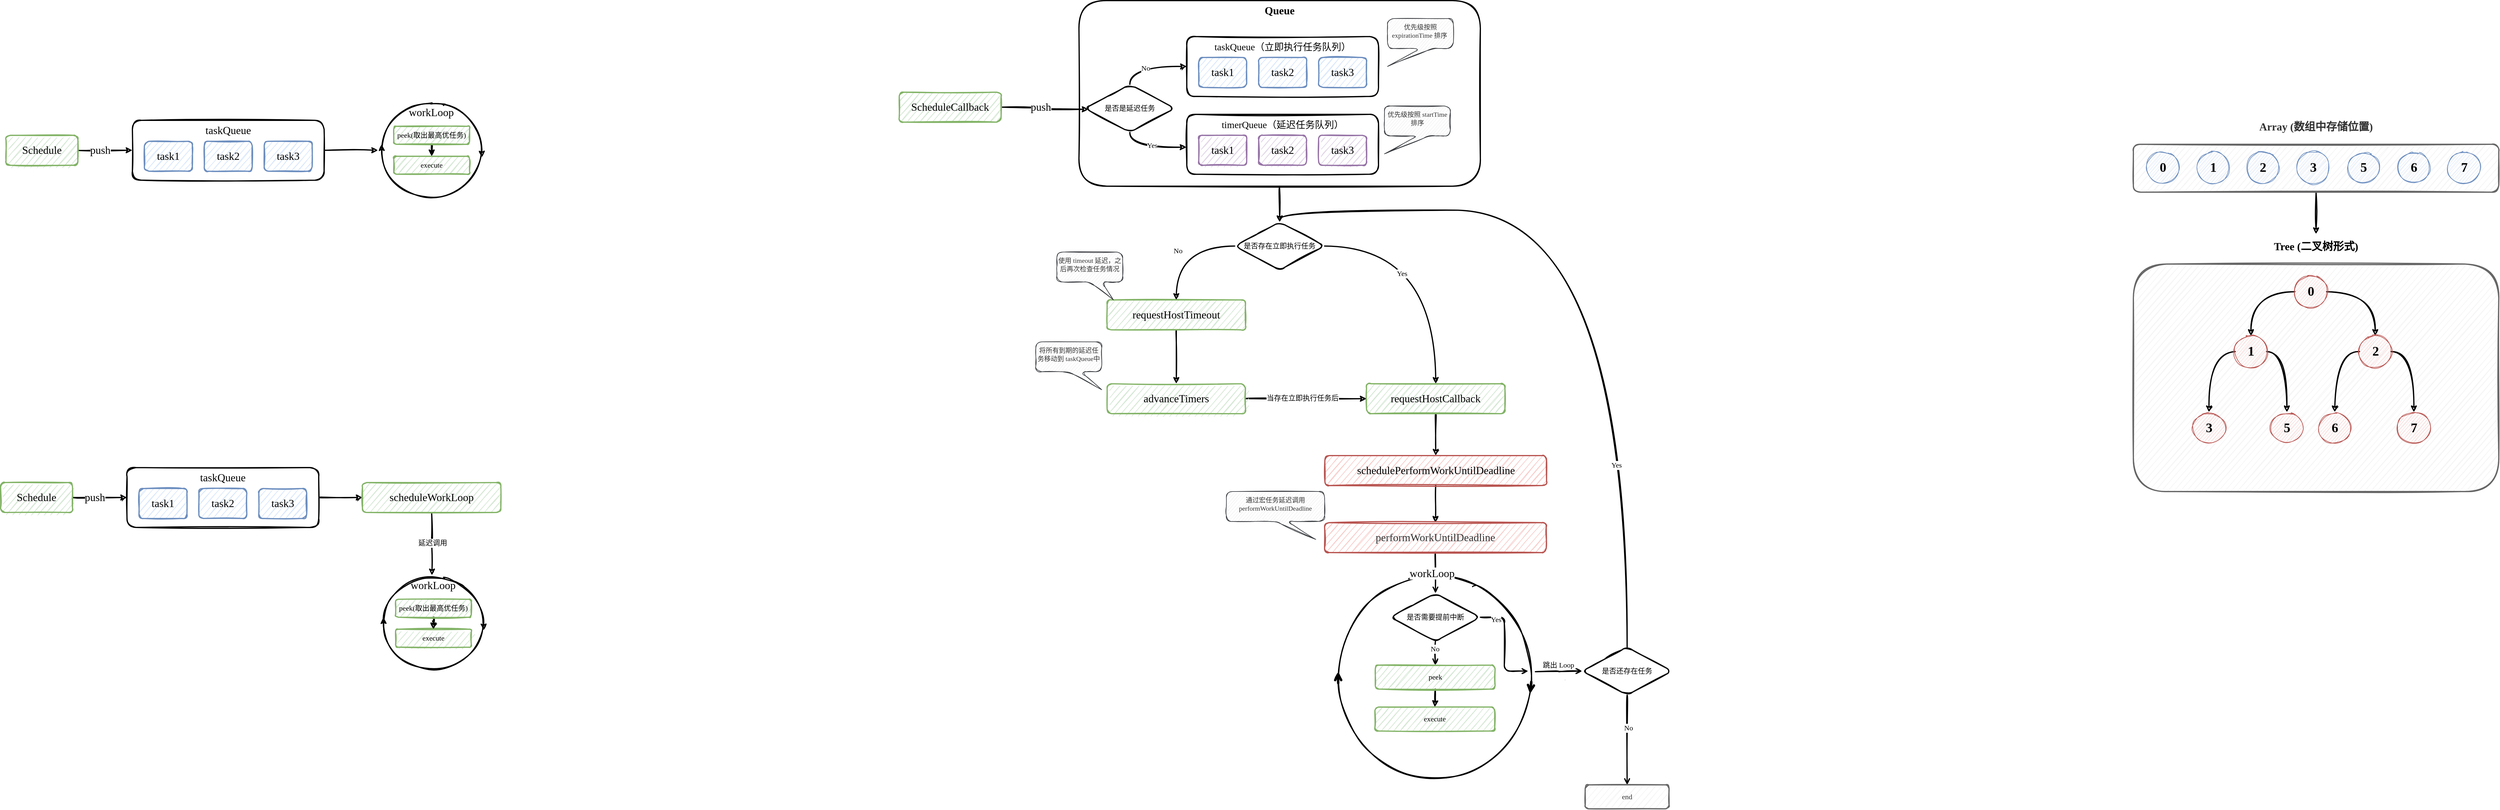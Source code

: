 <mxfile version="14.9.6" type="device"><diagram id="SPqARd7VIHGESREF2pGx" name="Scheduler"><mxGraphModel dx="19222" dy="8489" grid="1" gridSize="10" guides="1" tooltips="1" connect="1" arrows="1" fold="1" page="0" pageScale="1" pageWidth="827" pageHeight="1169" background="none" math="1" shadow="0"><root><mxCell id="0"/><mxCell id="1" parent="0"/><mxCell id="OR6rUnb_s0b04Rcv2Hfu-225" value="" style="ellipse;whiteSpace=wrap;html=1;aspect=fixed;rounded=1;shadow=0;glass=0;sketch=1;fontFamily=Comic Sans MS;fontSize=12;strokeWidth=2;fillColor=none;gradientColor=none;align=left;verticalAlign=middle;" vertex="1" parent="1"><mxGeometry x="-1313.5" y="852.5" width="335" height="335" as="geometry"/></mxCell><mxCell id="OR6rUnb_s0b04Rcv2Hfu-168" style="edgeStyle=orthogonalEdgeStyle;curved=1;sketch=1;orthogonalLoop=1;jettySize=auto;html=1;entryX=0.5;entryY=0;entryDx=0;entryDy=0;shadow=0;fontFamily=Comic Sans MS;fontSize=12;strokeColor=#000000;strokeWidth=2;" edge="1" parent="1" source="OR6rUnb_s0b04Rcv2Hfu-140" target="OR6rUnb_s0b04Rcv2Hfu-164"><mxGeometry relative="1" as="geometry"/></mxCell><mxCell id="OR6rUnb_s0b04Rcv2Hfu-140" value="&lt;b&gt;Queue&lt;/b&gt;" style="rounded=1;whiteSpace=wrap;html=1;shadow=0;glass=0;sketch=1;fontFamily=Comic Sans MS;fontSize=18;strokeWidth=2;fillColor=#ffffff;gradientColor=none;verticalAlign=top;labelPosition=center;verticalLabelPosition=middle;align=center;movable=1;resizable=1;rotatable=1;deletable=1;editable=1;connectable=1;" vertex="1" parent="1"><mxGeometry x="-1740" y="-110" width="670" height="310" as="geometry"/></mxCell><mxCell id="OR6rUnb_s0b04Rcv2Hfu-21" value="&lt;h2&gt;&lt;span style=&quot;color: rgb(0 , 0 , 0) ; font-family: &amp;#34;comic sans ms&amp;#34;&quot;&gt;Tree (二叉树形式)&lt;/span&gt;&lt;br&gt;&lt;/h2&gt;" style="whiteSpace=wrap;html=1;sketch=1;fillColor=#f5f5f5;strokeColor=#666666;fontColor=#333333;rounded=1;strokeWidth=2;verticalAlign=bottom;labelPosition=center;verticalLabelPosition=top;align=center;shadow=0;movable=0;resizable=0;rotatable=0;deletable=0;editable=0;connectable=0;" vertex="1" parent="1"><mxGeometry x="20" y="330" width="610" height="380" as="geometry"/></mxCell><mxCell id="OR6rUnb_s0b04Rcv2Hfu-24" style="edgeStyle=orthogonalEdgeStyle;curved=1;rounded=0;sketch=1;orthogonalLoop=1;jettySize=auto;html=1;shadow=0;fontFamily=Comic Sans MS;fontSize=18;strokeWidth=2;" edge="1" parent="1" source="OR6rUnb_s0b04Rcv2Hfu-1"><mxGeometry relative="1" as="geometry"><mxPoint x="325.0" y="280" as="targetPoint"/></mxGeometry></mxCell><mxCell id="OR6rUnb_s0b04Rcv2Hfu-1" value="&lt;h2&gt;&lt;b&gt;&lt;font face=&quot;Comic Sans MS&quot;&gt;Array (数组中存储位置)&lt;/font&gt;&lt;/b&gt;&lt;/h2&gt;" style="whiteSpace=wrap;html=1;sketch=1;fillColor=#f5f5f5;strokeColor=#666666;fontColor=#333333;rounded=1;strokeWidth=2;verticalAlign=bottom;labelPosition=center;verticalLabelPosition=top;align=center;shadow=0;" vertex="1" parent="1"><mxGeometry x="20" y="130" width="610" height="80" as="geometry"/></mxCell><mxCell id="OR6rUnb_s0b04Rcv2Hfu-2" value="&lt;font face=&quot;Comic Sans MS&quot; style=&quot;font-size: 22px&quot;&gt;&lt;b&gt;0&lt;/b&gt;&lt;/font&gt;" style="ellipse;whiteSpace=wrap;html=1;aspect=fixed;sketch=1;fillColor=#dae8fc;strokeColor=#6c8ebf;rounded=1;shadow=0;" vertex="1" parent="1"><mxGeometry x="43" y="142.75" width="52.5" height="52.5" as="geometry"/></mxCell><mxCell id="OR6rUnb_s0b04Rcv2Hfu-5" value="&lt;font face=&quot;Comic Sans MS&quot; style=&quot;font-size: 22px&quot;&gt;&lt;b&gt;1&lt;/b&gt;&lt;/font&gt;" style="ellipse;whiteSpace=wrap;html=1;aspect=fixed;sketch=1;fillColor=#dae8fc;strokeColor=#6c8ebf;rounded=1;shadow=0;" vertex="1" parent="1"><mxGeometry x="127" y="142.75" width="52.5" height="52.5" as="geometry"/></mxCell><mxCell id="OR6rUnb_s0b04Rcv2Hfu-6" value="&lt;font face=&quot;Comic Sans MS&quot; style=&quot;font-size: 22px&quot;&gt;&lt;b&gt;2&lt;/b&gt;&lt;/font&gt;" style="ellipse;whiteSpace=wrap;html=1;aspect=fixed;sketch=1;fillColor=#dae8fc;strokeColor=#6c8ebf;rounded=1;shadow=0;" vertex="1" parent="1"><mxGeometry x="210" y="142.75" width="52.5" height="52.5" as="geometry"/></mxCell><mxCell id="OR6rUnb_s0b04Rcv2Hfu-7" value="&lt;font face=&quot;Comic Sans MS&quot; style=&quot;font-size: 22px&quot;&gt;&lt;b&gt;3&lt;/b&gt;&lt;/font&gt;" style="ellipse;whiteSpace=wrap;html=1;aspect=fixed;sketch=1;fillColor=#dae8fc;strokeColor=#6c8ebf;rounded=1;shadow=0;" vertex="1" parent="1"><mxGeometry x="294" y="142.75" width="52.5" height="52.5" as="geometry"/></mxCell><mxCell id="OR6rUnb_s0b04Rcv2Hfu-8" value="&lt;font face=&quot;Comic Sans MS&quot; style=&quot;font-size: 22px&quot;&gt;&lt;b&gt;5&lt;/b&gt;&lt;/font&gt;" style="ellipse;whiteSpace=wrap;html=1;aspect=fixed;sketch=1;fillColor=#dae8fc;strokeColor=#6c8ebf;rounded=1;shadow=0;" vertex="1" parent="1"><mxGeometry x="378" y="142.75" width="52.5" height="52.5" as="geometry"/></mxCell><mxCell id="OR6rUnb_s0b04Rcv2Hfu-9" value="&lt;font face=&quot;Comic Sans MS&quot; style=&quot;font-size: 22px&quot;&gt;&lt;b&gt;6&lt;/b&gt;&lt;/font&gt;" style="ellipse;whiteSpace=wrap;html=1;aspect=fixed;sketch=1;fillColor=#dae8fc;strokeColor=#6c8ebf;rounded=1;shadow=0;" vertex="1" parent="1"><mxGeometry x="462" y="142.75" width="52.5" height="52.5" as="geometry"/></mxCell><mxCell id="OR6rUnb_s0b04Rcv2Hfu-10" value="&lt;font face=&quot;Comic Sans MS&quot; style=&quot;font-size: 22px&quot;&gt;&lt;b&gt;7&lt;/b&gt;&lt;/font&gt;" style="ellipse;whiteSpace=wrap;html=1;aspect=fixed;sketch=1;fillColor=#dae8fc;strokeColor=#6c8ebf;rounded=1;shadow=0;" vertex="1" parent="1"><mxGeometry x="545.5" y="142.75" width="52.5" height="52.5" as="geometry"/></mxCell><mxCell id="OR6rUnb_s0b04Rcv2Hfu-26" style="edgeStyle=orthogonalEdgeStyle;curved=1;rounded=0;sketch=1;orthogonalLoop=1;jettySize=auto;html=1;entryX=0.5;entryY=0;entryDx=0;entryDy=0;shadow=0;fontFamily=Comic Sans MS;fontSize=18;strokeWidth=2;" edge="1" parent="1" source="OR6rUnb_s0b04Rcv2Hfu-12" target="OR6rUnb_s0b04Rcv2Hfu-13"><mxGeometry relative="1" as="geometry"/></mxCell><mxCell id="OR6rUnb_s0b04Rcv2Hfu-29" style="edgeStyle=orthogonalEdgeStyle;curved=1;rounded=0;sketch=1;orthogonalLoop=1;jettySize=auto;html=1;shadow=0;fontFamily=Comic Sans MS;fontSize=18;strokeWidth=2;" edge="1" parent="1" source="OR6rUnb_s0b04Rcv2Hfu-12" target="OR6rUnb_s0b04Rcv2Hfu-14"><mxGeometry relative="1" as="geometry"/></mxCell><mxCell id="OR6rUnb_s0b04Rcv2Hfu-12" value="&lt;font face=&quot;Comic Sans MS&quot; style=&quot;font-size: 22px&quot;&gt;&lt;b&gt;0&lt;/b&gt;&lt;/font&gt;" style="ellipse;whiteSpace=wrap;html=1;aspect=fixed;sketch=1;fillColor=#f8cecc;strokeColor=#b85450;rounded=1;shadow=0;" vertex="1" parent="1"><mxGeometry x="290" y="350" width="52.5" height="52.5" as="geometry"/></mxCell><mxCell id="OR6rUnb_s0b04Rcv2Hfu-30" style="edgeStyle=orthogonalEdgeStyle;curved=1;rounded=0;sketch=1;orthogonalLoop=1;jettySize=auto;html=1;entryX=0.5;entryY=0;entryDx=0;entryDy=0;shadow=0;fontFamily=Comic Sans MS;fontSize=18;strokeWidth=2;" edge="1" parent="1" source="OR6rUnb_s0b04Rcv2Hfu-13" target="OR6rUnb_s0b04Rcv2Hfu-15"><mxGeometry relative="1" as="geometry"/></mxCell><mxCell id="OR6rUnb_s0b04Rcv2Hfu-31" style="edgeStyle=orthogonalEdgeStyle;curved=1;rounded=0;sketch=1;orthogonalLoop=1;jettySize=auto;html=1;entryX=0.5;entryY=0;entryDx=0;entryDy=0;shadow=0;fontFamily=Comic Sans MS;fontSize=18;strokeWidth=2;" edge="1" parent="1" source="OR6rUnb_s0b04Rcv2Hfu-13" target="OR6rUnb_s0b04Rcv2Hfu-16"><mxGeometry relative="1" as="geometry"/></mxCell><mxCell id="OR6rUnb_s0b04Rcv2Hfu-13" value="&lt;font face=&quot;Comic Sans MS&quot; style=&quot;font-size: 22px&quot;&gt;&lt;b&gt;1&lt;/b&gt;&lt;/font&gt;" style="ellipse;whiteSpace=wrap;html=1;aspect=fixed;sketch=1;fillColor=#f8cecc;strokeColor=#b85450;rounded=1;shadow=0;" vertex="1" parent="1"><mxGeometry x="190" y="450" width="52.5" height="52.5" as="geometry"/></mxCell><mxCell id="OR6rUnb_s0b04Rcv2Hfu-33" style="edgeStyle=orthogonalEdgeStyle;curved=1;rounded=0;sketch=1;orthogonalLoop=1;jettySize=auto;html=1;entryX=0.5;entryY=0;entryDx=0;entryDy=0;shadow=0;fontFamily=Comic Sans MS;fontSize=18;strokeWidth=2;" edge="1" parent="1" source="OR6rUnb_s0b04Rcv2Hfu-14" target="OR6rUnb_s0b04Rcv2Hfu-17"><mxGeometry relative="1" as="geometry"/></mxCell><mxCell id="OR6rUnb_s0b04Rcv2Hfu-34" style="edgeStyle=orthogonalEdgeStyle;curved=1;rounded=0;sketch=1;orthogonalLoop=1;jettySize=auto;html=1;shadow=0;fontFamily=Comic Sans MS;fontSize=18;strokeWidth=2;" edge="1" parent="1" source="OR6rUnb_s0b04Rcv2Hfu-14" target="OR6rUnb_s0b04Rcv2Hfu-18"><mxGeometry relative="1" as="geometry"/></mxCell><mxCell id="OR6rUnb_s0b04Rcv2Hfu-14" value="&lt;font face=&quot;Comic Sans MS&quot; style=&quot;font-size: 22px&quot;&gt;&lt;b&gt;2&lt;/b&gt;&lt;/font&gt;" style="ellipse;whiteSpace=wrap;html=1;aspect=fixed;sketch=1;fillColor=#f8cecc;strokeColor=#b85450;rounded=1;shadow=0;" vertex="1" parent="1"><mxGeometry x="397.5" y="450" width="52.5" height="52.5" as="geometry"/></mxCell><mxCell id="OR6rUnb_s0b04Rcv2Hfu-15" value="&lt;font face=&quot;Comic Sans MS&quot; style=&quot;font-size: 22px&quot;&gt;&lt;b&gt;3&lt;/b&gt;&lt;/font&gt;" style="ellipse;whiteSpace=wrap;html=1;aspect=fixed;sketch=1;fillColor=#f8cecc;strokeColor=#b85450;rounded=1;shadow=0;" vertex="1" parent="1"><mxGeometry x="120" y="577.5" width="52.5" height="52.5" as="geometry"/></mxCell><mxCell id="OR6rUnb_s0b04Rcv2Hfu-16" value="&lt;font face=&quot;Comic Sans MS&quot; style=&quot;font-size: 22px&quot;&gt;&lt;b&gt;5&lt;/b&gt;&lt;/font&gt;" style="ellipse;whiteSpace=wrap;html=1;aspect=fixed;sketch=1;fillColor=#f8cecc;strokeColor=#b85450;rounded=1;shadow=0;" vertex="1" parent="1"><mxGeometry x="250" y="577.5" width="52.5" height="52.5" as="geometry"/></mxCell><mxCell id="OR6rUnb_s0b04Rcv2Hfu-17" value="&lt;font face=&quot;Comic Sans MS&quot; style=&quot;font-size: 22px&quot;&gt;&lt;b&gt;6&lt;/b&gt;&lt;/font&gt;" style="ellipse;whiteSpace=wrap;html=1;aspect=fixed;sketch=1;fillColor=#f8cecc;strokeColor=#b85450;rounded=1;shadow=0;" vertex="1" parent="1"><mxGeometry x="330" y="577.5" width="52.5" height="52.5" as="geometry"/></mxCell><mxCell id="OR6rUnb_s0b04Rcv2Hfu-18" value="&lt;font face=&quot;Comic Sans MS&quot; style=&quot;font-size: 22px&quot;&gt;&lt;b&gt;7&lt;/b&gt;&lt;/font&gt;" style="ellipse;whiteSpace=wrap;html=1;aspect=fixed;sketch=1;fillColor=#f8cecc;strokeColor=#b85450;rounded=1;shadow=0;" vertex="1" parent="1"><mxGeometry x="462" y="577.5" width="52.5" height="52.5" as="geometry"/></mxCell><mxCell id="OR6rUnb_s0b04Rcv2Hfu-44" style="edgeStyle=orthogonalEdgeStyle;curved=1;rounded=0;sketch=1;orthogonalLoop=1;jettySize=auto;html=1;shadow=0;fontFamily=Comic Sans MS;fontSize=18;strokeWidth=2;" edge="1" parent="1" source="OR6rUnb_s0b04Rcv2Hfu-37" target="OR6rUnb_s0b04Rcv2Hfu-38"><mxGeometry relative="1" as="geometry"/></mxCell><mxCell id="OR6rUnb_s0b04Rcv2Hfu-46" value="push" style="edgeLabel;html=1;align=center;verticalAlign=middle;resizable=0;points=[];fontSize=18;fontFamily=Comic Sans MS;" vertex="1" connectable="0" parent="OR6rUnb_s0b04Rcv2Hfu-44"><mxGeometry x="-0.371" y="-3" relative="1" as="geometry"><mxPoint x="8" y="-3" as="offset"/></mxGeometry></mxCell><mxCell id="OR6rUnb_s0b04Rcv2Hfu-37" value="Schedule" style="rounded=1;whiteSpace=wrap;html=1;shadow=0;sketch=1;fontFamily=Comic Sans MS;fontSize=18;strokeWidth=2;verticalAlign=middle;strokeColor=#82b366;fillColor=#d5e8d4;glass=0;" vertex="1" parent="1"><mxGeometry x="-3531" y="115" width="120" height="50" as="geometry"/></mxCell><mxCell id="OR6rUnb_s0b04Rcv2Hfu-66" style="edgeStyle=orthogonalEdgeStyle;curved=1;sketch=1;orthogonalLoop=1;jettySize=auto;html=1;shadow=0;fontFamily=Comic Sans MS;fontSize=18;strokeColor=#000000;strokeWidth=2;" edge="1" parent="1" source="OR6rUnb_s0b04Rcv2Hfu-38"><mxGeometry relative="1" as="geometry"><mxPoint x="-2910" y="140" as="targetPoint"/></mxGeometry></mxCell><mxCell id="OR6rUnb_s0b04Rcv2Hfu-38" value="taskQueue" style="rounded=1;whiteSpace=wrap;html=1;shadow=0;glass=0;sketch=1;fontFamily=Comic Sans MS;fontSize=18;strokeWidth=2;fillColor=#ffffff;gradientColor=none;verticalAlign=top;labelPosition=center;verticalLabelPosition=middle;align=center;movable=1;resizable=1;rotatable=1;deletable=1;editable=1;connectable=1;" vertex="1" parent="1"><mxGeometry x="-3320" y="90" width="320" height="100" as="geometry"/></mxCell><mxCell id="OR6rUnb_s0b04Rcv2Hfu-40" value="task1" style="rounded=1;whiteSpace=wrap;html=1;shadow=0;sketch=1;fontFamily=Comic Sans MS;fontSize=18;strokeWidth=2;verticalAlign=middle;strokeColor=#6c8ebf;fillColor=#dae8fc;glass=0;" vertex="1" parent="1"><mxGeometry x="-3300" y="125" width="80" height="50" as="geometry"/></mxCell><mxCell id="OR6rUnb_s0b04Rcv2Hfu-42" value="task2" style="rounded=1;whiteSpace=wrap;html=1;shadow=0;sketch=1;fontFamily=Comic Sans MS;fontSize=18;strokeWidth=2;verticalAlign=middle;strokeColor=#6c8ebf;fillColor=#dae8fc;glass=0;" vertex="1" parent="1"><mxGeometry x="-3200" y="125" width="80" height="50" as="geometry"/></mxCell><mxCell id="OR6rUnb_s0b04Rcv2Hfu-43" value="task3" style="rounded=1;whiteSpace=wrap;html=1;shadow=0;sketch=1;fontFamily=Comic Sans MS;fontSize=18;strokeWidth=2;verticalAlign=middle;strokeColor=#6c8ebf;fillColor=#dae8fc;glass=0;" vertex="1" parent="1"><mxGeometry x="-3100" y="125" width="80" height="50" as="geometry"/></mxCell><mxCell id="OR6rUnb_s0b04Rcv2Hfu-65" value="" style="group;rotation=0;" vertex="1" connectable="0" parent="1"><mxGeometry x="-2904" y="60" width="167" height="160" as="geometry"/></mxCell><mxCell id="OR6rUnb_s0b04Rcv2Hfu-52" value="workLoop" style="ellipse;whiteSpace=wrap;html=1;aspect=fixed;rounded=1;shadow=0;glass=0;sketch=1;fontFamily=Comic Sans MS;fontSize=18;strokeWidth=2;fillColor=#ffffff;gradientColor=none;verticalAlign=top;" vertex="1" parent="OR6rUnb_s0b04Rcv2Hfu-65"><mxGeometry x="3" width="160" height="160" as="geometry"/></mxCell><mxCell id="OR6rUnb_s0b04Rcv2Hfu-58" value="" style="endArrow=classic;html=1;shadow=0;fontFamily=Comic Sans MS;fontSize=18;strokeWidth=2;sketch=1;entryX=1.006;entryY=0.686;entryDx=0;entryDy=0;entryPerimeter=0;" edge="1" parent="OR6rUnb_s0b04Rcv2Hfu-65"><mxGeometry x="85" y="40" width="50" height="50" as="geometry"><mxPoint x="167" y="73.76" as="sourcePoint"/><mxPoint x="167.48" y="91.88" as="targetPoint"/><Array as="points"><mxPoint x="167" y="74"/></Array></mxGeometry></mxCell><mxCell id="OR6rUnb_s0b04Rcv2Hfu-59" value="" style="endArrow=classic;html=1;shadow=0;fontFamily=Comic Sans MS;fontSize=18;strokeWidth=2;sketch=1;entryX=1.006;entryY=0.686;entryDx=0;entryDy=0;entryPerimeter=0;" edge="1" parent="OR6rUnb_s0b04Rcv2Hfu-65"><mxGeometry y="41" width="50" height="50" as="geometry"><mxPoint x="0.48" y="87.88" as="sourcePoint"/><mxPoint y="69.76" as="targetPoint"/><Array as="points"><mxPoint y="70"/></Array></mxGeometry></mxCell><mxCell id="OR6rUnb_s0b04Rcv2Hfu-67" value="execute" style="rounded=1;whiteSpace=wrap;html=1;shadow=0;sketch=1;fontFamily=Comic Sans MS;fontSize=12;strokeWidth=2;verticalAlign=middle;strokeColor=#82b366;fillColor=#d5e8d4;glass=0;align=center;labelBorderColor=none;" vertex="1" parent="OR6rUnb_s0b04Rcv2Hfu-65"><mxGeometry x="20.25" y="90" width="126.5" height="30" as="geometry"/></mxCell><mxCell id="OR6rUnb_s0b04Rcv2Hfu-70" style="edgeStyle=orthogonalEdgeStyle;curved=1;sketch=1;orthogonalLoop=1;jettySize=auto;html=1;entryX=0.5;entryY=0;entryDx=0;entryDy=0;shadow=0;fontFamily=Comic Sans MS;fontSize=12;strokeColor=#000000;strokeWidth=2;" edge="1" parent="OR6rUnb_s0b04Rcv2Hfu-65" source="OR6rUnb_s0b04Rcv2Hfu-69" target="OR6rUnb_s0b04Rcv2Hfu-67"><mxGeometry relative="1" as="geometry"/></mxCell><mxCell id="OR6rUnb_s0b04Rcv2Hfu-71" value="" style="edgeStyle=orthogonalEdgeStyle;curved=1;sketch=1;orthogonalLoop=1;jettySize=auto;html=1;shadow=0;fontFamily=Comic Sans MS;fontSize=12;strokeColor=#000000;strokeWidth=2;" edge="1" parent="OR6rUnb_s0b04Rcv2Hfu-65" source="OR6rUnb_s0b04Rcv2Hfu-69" target="OR6rUnb_s0b04Rcv2Hfu-67"><mxGeometry relative="1" as="geometry"/></mxCell><mxCell id="OR6rUnb_s0b04Rcv2Hfu-69" value="peek(取出最高优任务)" style="rounded=1;whiteSpace=wrap;html=1;shadow=0;sketch=1;fontFamily=Comic Sans MS;fontSize=12;strokeWidth=2;verticalAlign=middle;strokeColor=#82b366;fillColor=#d5e8d4;glass=0;" vertex="1" parent="OR6rUnb_s0b04Rcv2Hfu-65"><mxGeometry x="20.25" y="40" width="126.5" height="30" as="geometry"/></mxCell><mxCell id="OR6rUnb_s0b04Rcv2Hfu-72" style="edgeStyle=orthogonalEdgeStyle;curved=1;rounded=0;sketch=1;orthogonalLoop=1;jettySize=auto;html=1;shadow=0;fontFamily=Comic Sans MS;fontSize=18;strokeWidth=2;" edge="1" source="OR6rUnb_s0b04Rcv2Hfu-74" target="OR6rUnb_s0b04Rcv2Hfu-76" parent="1"><mxGeometry relative="1" as="geometry"/></mxCell><mxCell id="OR6rUnb_s0b04Rcv2Hfu-73" value="push" style="edgeLabel;html=1;align=center;verticalAlign=middle;resizable=0;points=[];fontSize=18;fontFamily=Comic Sans MS;" vertex="1" connectable="0" parent="OR6rUnb_s0b04Rcv2Hfu-72"><mxGeometry x="-0.371" y="-3" relative="1" as="geometry"><mxPoint x="8" y="-3" as="offset"/></mxGeometry></mxCell><mxCell id="OR6rUnb_s0b04Rcv2Hfu-74" value="Schedule" style="rounded=1;whiteSpace=wrap;html=1;shadow=0;sketch=1;fontFamily=Comic Sans MS;fontSize=18;strokeWidth=2;verticalAlign=middle;strokeColor=#82b366;fillColor=#d5e8d4;glass=0;" vertex="1" parent="1"><mxGeometry x="-3540" y="695" width="120" height="50" as="geometry"/></mxCell><mxCell id="OR6rUnb_s0b04Rcv2Hfu-75" style="edgeStyle=orthogonalEdgeStyle;curved=1;sketch=1;orthogonalLoop=1;jettySize=auto;html=1;shadow=0;fontFamily=Comic Sans MS;fontSize=18;strokeColor=#000000;strokeWidth=2;entryX=0;entryY=0.5;entryDx=0;entryDy=0;" edge="1" source="OR6rUnb_s0b04Rcv2Hfu-76" parent="1" target="OR6rUnb_s0b04Rcv2Hfu-88"><mxGeometry relative="1" as="geometry"><mxPoint x="-2919" y="720" as="targetPoint"/></mxGeometry></mxCell><mxCell id="OR6rUnb_s0b04Rcv2Hfu-76" value="taskQueue" style="rounded=1;whiteSpace=wrap;html=1;shadow=0;glass=0;sketch=1;fontFamily=Comic Sans MS;fontSize=18;strokeWidth=2;fillColor=#ffffff;gradientColor=none;verticalAlign=top;labelPosition=center;verticalLabelPosition=middle;align=center;movable=1;resizable=1;rotatable=1;deletable=1;editable=1;connectable=1;" vertex="1" parent="1"><mxGeometry x="-3329" y="670" width="320" height="100" as="geometry"/></mxCell><mxCell id="OR6rUnb_s0b04Rcv2Hfu-77" value="task1" style="rounded=1;whiteSpace=wrap;html=1;shadow=0;sketch=1;fontFamily=Comic Sans MS;fontSize=18;strokeWidth=2;verticalAlign=middle;strokeColor=#6c8ebf;fillColor=#dae8fc;glass=0;" vertex="1" parent="1"><mxGeometry x="-3309" y="705" width="80" height="50" as="geometry"/></mxCell><mxCell id="OR6rUnb_s0b04Rcv2Hfu-78" value="task2" style="rounded=1;whiteSpace=wrap;html=1;shadow=0;sketch=1;fontFamily=Comic Sans MS;fontSize=18;strokeWidth=2;verticalAlign=middle;strokeColor=#6c8ebf;fillColor=#dae8fc;glass=0;" vertex="1" parent="1"><mxGeometry x="-3209" y="705" width="80" height="50" as="geometry"/></mxCell><mxCell id="OR6rUnb_s0b04Rcv2Hfu-79" value="task3" style="rounded=1;whiteSpace=wrap;html=1;shadow=0;sketch=1;fontFamily=Comic Sans MS;fontSize=18;strokeWidth=2;verticalAlign=middle;strokeColor=#6c8ebf;fillColor=#dae8fc;glass=0;" vertex="1" parent="1"><mxGeometry x="-3109" y="705" width="80" height="50" as="geometry"/></mxCell><mxCell id="OR6rUnb_s0b04Rcv2Hfu-80" value="" style="group;rotation=0;" vertex="1" connectable="0" parent="1"><mxGeometry x="-2901" y="850" width="167" height="160" as="geometry"/></mxCell><mxCell id="OR6rUnb_s0b04Rcv2Hfu-81" value="workLoop" style="ellipse;whiteSpace=wrap;html=1;aspect=fixed;rounded=1;shadow=0;glass=0;sketch=1;fontFamily=Comic Sans MS;fontSize=18;strokeWidth=2;fillColor=#ffffff;gradientColor=none;verticalAlign=top;" vertex="1" parent="OR6rUnb_s0b04Rcv2Hfu-80"><mxGeometry x="3" width="160" height="160" as="geometry"/></mxCell><mxCell id="OR6rUnb_s0b04Rcv2Hfu-82" value="" style="endArrow=classic;html=1;shadow=0;fontFamily=Comic Sans MS;fontSize=18;strokeWidth=2;sketch=1;entryX=1.006;entryY=0.686;entryDx=0;entryDy=0;entryPerimeter=0;" edge="1" parent="OR6rUnb_s0b04Rcv2Hfu-80"><mxGeometry x="85" y="40" width="50" height="50" as="geometry"><mxPoint x="167" y="73.76" as="sourcePoint"/><mxPoint x="167.48" y="91.88" as="targetPoint"/><Array as="points"><mxPoint x="167" y="74"/></Array></mxGeometry></mxCell><mxCell id="OR6rUnb_s0b04Rcv2Hfu-83" value="" style="endArrow=classic;html=1;shadow=0;fontFamily=Comic Sans MS;fontSize=18;strokeWidth=2;sketch=1;entryX=1.006;entryY=0.686;entryDx=0;entryDy=0;entryPerimeter=0;" edge="1" parent="OR6rUnb_s0b04Rcv2Hfu-80"><mxGeometry y="41" width="50" height="50" as="geometry"><mxPoint x="0.48" y="87.88" as="sourcePoint"/><mxPoint y="69.76" as="targetPoint"/><Array as="points"><mxPoint y="70"/></Array></mxGeometry></mxCell><mxCell id="OR6rUnb_s0b04Rcv2Hfu-84" value="execute" style="rounded=1;whiteSpace=wrap;html=1;shadow=0;sketch=1;fontFamily=Comic Sans MS;fontSize=12;strokeWidth=2;verticalAlign=middle;strokeColor=#82b366;fillColor=#d5e8d4;glass=0;align=center;labelBorderColor=none;" vertex="1" parent="OR6rUnb_s0b04Rcv2Hfu-80"><mxGeometry x="20.25" y="90" width="126.5" height="30" as="geometry"/></mxCell><mxCell id="OR6rUnb_s0b04Rcv2Hfu-85" style="edgeStyle=orthogonalEdgeStyle;curved=1;sketch=1;orthogonalLoop=1;jettySize=auto;html=1;entryX=0.5;entryY=0;entryDx=0;entryDy=0;shadow=0;fontFamily=Comic Sans MS;fontSize=12;strokeColor=#000000;strokeWidth=2;" edge="1" parent="OR6rUnb_s0b04Rcv2Hfu-80" source="OR6rUnb_s0b04Rcv2Hfu-87" target="OR6rUnb_s0b04Rcv2Hfu-84"><mxGeometry relative="1" as="geometry"/></mxCell><mxCell id="OR6rUnb_s0b04Rcv2Hfu-86" value="" style="edgeStyle=orthogonalEdgeStyle;curved=1;sketch=1;orthogonalLoop=1;jettySize=auto;html=1;shadow=0;fontFamily=Comic Sans MS;fontSize=12;strokeColor=#000000;strokeWidth=2;" edge="1" parent="OR6rUnb_s0b04Rcv2Hfu-80" source="OR6rUnb_s0b04Rcv2Hfu-87" target="OR6rUnb_s0b04Rcv2Hfu-84"><mxGeometry relative="1" as="geometry"/></mxCell><mxCell id="OR6rUnb_s0b04Rcv2Hfu-87" value="peek(取出最高优任务)" style="rounded=1;whiteSpace=wrap;html=1;shadow=0;sketch=1;fontFamily=Comic Sans MS;fontSize=12;strokeWidth=2;verticalAlign=middle;strokeColor=#82b366;fillColor=#d5e8d4;glass=0;" vertex="1" parent="OR6rUnb_s0b04Rcv2Hfu-80"><mxGeometry x="20.25" y="40" width="126.5" height="30" as="geometry"/></mxCell><mxCell id="OR6rUnb_s0b04Rcv2Hfu-89" style="edgeStyle=orthogonalEdgeStyle;curved=1;sketch=1;orthogonalLoop=1;jettySize=auto;html=1;shadow=0;fontFamily=Comic Sans MS;fontSize=12;strokeColor=#000000;strokeWidth=2;" edge="1" parent="1" source="OR6rUnb_s0b04Rcv2Hfu-88"><mxGeometry relative="1" as="geometry"><mxPoint x="-2820" y="850" as="targetPoint"/></mxGeometry></mxCell><mxCell id="OR6rUnb_s0b04Rcv2Hfu-90" value="延迟调用" style="edgeLabel;html=1;align=center;verticalAlign=middle;resizable=0;points=[];fontSize=12;fontFamily=Comic Sans MS;" vertex="1" connectable="0" parent="OR6rUnb_s0b04Rcv2Hfu-89"><mxGeometry x="-0.048" relative="1" as="geometry"><mxPoint x="1" as="offset"/></mxGeometry></mxCell><mxCell id="OR6rUnb_s0b04Rcv2Hfu-88" value="scheduleWorkLoop" style="rounded=1;whiteSpace=wrap;html=1;shadow=0;sketch=1;fontFamily=Comic Sans MS;fontSize=18;strokeWidth=2;verticalAlign=middle;strokeColor=#82b366;fillColor=#d5e8d4;glass=0;" vertex="1" parent="1"><mxGeometry x="-2936" y="695" width="231" height="50" as="geometry"/></mxCell><mxCell id="OR6rUnb_s0b04Rcv2Hfu-113" style="edgeStyle=orthogonalEdgeStyle;curved=1;rounded=0;sketch=1;orthogonalLoop=1;jettySize=auto;html=1;shadow=0;fontFamily=Comic Sans MS;fontSize=18;strokeWidth=2;entryX=0.039;entryY=0.52;entryDx=0;entryDy=0;entryPerimeter=0;" edge="1" source="OR6rUnb_s0b04Rcv2Hfu-115" target="OR6rUnb_s0b04Rcv2Hfu-152" parent="1"><mxGeometry relative="1" as="geometry"/></mxCell><mxCell id="OR6rUnb_s0b04Rcv2Hfu-114" value="push" style="edgeLabel;html=1;align=center;verticalAlign=middle;resizable=0;points=[];fontSize=18;fontFamily=Comic Sans MS;" vertex="1" connectable="0" parent="OR6rUnb_s0b04Rcv2Hfu-113"><mxGeometry x="-0.371" y="-3" relative="1" as="geometry"><mxPoint x="19" y="-3" as="offset"/></mxGeometry></mxCell><mxCell id="OR6rUnb_s0b04Rcv2Hfu-115" value="ScheduleCallback" style="rounded=1;whiteSpace=wrap;html=1;shadow=0;sketch=1;fontFamily=Comic Sans MS;fontSize=18;strokeWidth=2;verticalAlign=middle;strokeColor=#82b366;fillColor=#d5e8d4;glass=0;" vertex="1" parent="1"><mxGeometry x="-2040" y="43" width="170" height="50" as="geometry"/></mxCell><mxCell id="OR6rUnb_s0b04Rcv2Hfu-136" value="&lt;font style=&quot;font-size: 16px&quot;&gt;taskQueue（立即执行任务队列）&lt;/font&gt;" style="rounded=1;whiteSpace=wrap;html=1;shadow=0;glass=0;sketch=1;fontFamily=Comic Sans MS;fontSize=18;strokeWidth=2;verticalAlign=top;labelPosition=center;verticalLabelPosition=middle;align=center;movable=1;resizable=1;rotatable=1;deletable=1;editable=1;connectable=1;" vertex="1" parent="1"><mxGeometry x="-1560" y="-50" width="320" height="100" as="geometry"/></mxCell><mxCell id="OR6rUnb_s0b04Rcv2Hfu-137" value="task1" style="rounded=1;whiteSpace=wrap;html=1;shadow=0;sketch=1;fontFamily=Comic Sans MS;fontSize=18;strokeWidth=2;verticalAlign=middle;strokeColor=#6c8ebf;fillColor=#dae8fc;glass=0;" vertex="1" parent="1"><mxGeometry x="-1540" y="-15" width="80" height="50" as="geometry"/></mxCell><mxCell id="OR6rUnb_s0b04Rcv2Hfu-138" value="task2" style="rounded=1;whiteSpace=wrap;html=1;shadow=0;sketch=1;fontFamily=Comic Sans MS;fontSize=18;strokeWidth=2;verticalAlign=middle;strokeColor=#6c8ebf;fillColor=#dae8fc;glass=0;" vertex="1" parent="1"><mxGeometry x="-1440" y="-15" width="80" height="50" as="geometry"/></mxCell><mxCell id="OR6rUnb_s0b04Rcv2Hfu-139" value="task3" style="rounded=1;whiteSpace=wrap;html=1;shadow=0;sketch=1;fontFamily=Comic Sans MS;fontSize=18;strokeWidth=2;verticalAlign=middle;strokeColor=#6c8ebf;fillColor=#dae8fc;glass=0;" vertex="1" parent="1"><mxGeometry x="-1340" y="-15" width="80" height="50" as="geometry"/></mxCell><mxCell id="OR6rUnb_s0b04Rcv2Hfu-142" value="&lt;span style=&quot;color: rgb(51 , 51 , 51)&quot;&gt;&lt;font style=&quot;font-size: 11px&quot;&gt;优先级按照 expirationTime 排序&amp;nbsp;&lt;/font&gt;&lt;/span&gt;" style="shape=callout;whiteSpace=wrap;html=1;perimeter=calloutPerimeter;rounded=1;shadow=0;glass=0;sketch=1;fontFamily=Comic Sans MS;fontSize=12;strokeWidth=1;fillColor=#eeeeee;align=center;verticalAlign=top;strokeColor=#36393d;position2=0;" vertex="1" parent="1"><mxGeometry x="-1225" y="-80" width="110" height="80" as="geometry"/></mxCell><mxCell id="OR6rUnb_s0b04Rcv2Hfu-143" value="&lt;font style=&quot;font-size: 16px&quot;&gt;timerQueue（延迟任务队列）&lt;/font&gt;" style="rounded=1;whiteSpace=wrap;html=1;shadow=0;glass=0;sketch=1;fontFamily=Comic Sans MS;fontSize=18;strokeWidth=2;verticalAlign=top;labelPosition=center;verticalLabelPosition=middle;align=center;movable=1;resizable=1;rotatable=1;deletable=1;editable=1;connectable=1;" vertex="1" parent="1"><mxGeometry x="-1560" y="80" width="320" height="100" as="geometry"/></mxCell><mxCell id="OR6rUnb_s0b04Rcv2Hfu-144" value="task2" style="rounded=1;whiteSpace=wrap;html=1;shadow=0;sketch=1;fontFamily=Comic Sans MS;fontSize=18;strokeWidth=2;verticalAlign=middle;strokeColor=#9673a6;fillColor=#e1d5e7;glass=0;" vertex="1" parent="1"><mxGeometry x="-1440" y="115" width="80" height="50" as="geometry"/></mxCell><mxCell id="OR6rUnb_s0b04Rcv2Hfu-145" value="task3" style="rounded=1;whiteSpace=wrap;html=1;shadow=0;sketch=1;fontFamily=Comic Sans MS;fontSize=18;strokeWidth=2;verticalAlign=middle;strokeColor=#9673a6;fillColor=#e1d5e7;glass=0;" vertex="1" parent="1"><mxGeometry x="-1340" y="115" width="80" height="50" as="geometry"/></mxCell><mxCell id="OR6rUnb_s0b04Rcv2Hfu-146" value="task1" style="rounded=1;whiteSpace=wrap;html=1;shadow=0;sketch=1;fontFamily=Comic Sans MS;fontSize=18;strokeWidth=2;verticalAlign=middle;strokeColor=#9673a6;fillColor=#e1d5e7;glass=0;" vertex="1" parent="1"><mxGeometry x="-1540" y="115" width="80" height="50" as="geometry"/></mxCell><mxCell id="OR6rUnb_s0b04Rcv2Hfu-149" value="&lt;font color=&quot;#333333&quot;&gt;&lt;span style=&quot;font-size: 11px&quot;&gt;优先级按照 startTime 排序&lt;/span&gt;&lt;/font&gt;" style="shape=callout;whiteSpace=wrap;html=1;perimeter=calloutPerimeter;rounded=1;shadow=0;glass=0;sketch=1;fontFamily=Comic Sans MS;fontSize=12;strokeWidth=1;fillColor=#eeeeee;align=center;verticalAlign=top;strokeColor=#36393d;position2=0;" vertex="1" parent="1"><mxGeometry x="-1230" y="66" width="110" height="80" as="geometry"/></mxCell><mxCell id="OR6rUnb_s0b04Rcv2Hfu-153" style="edgeStyle=orthogonalEdgeStyle;curved=1;sketch=1;orthogonalLoop=1;jettySize=auto;html=1;entryX=0;entryY=0.5;entryDx=0;entryDy=0;shadow=0;fontFamily=Comic Sans MS;fontSize=12;strokeColor=#000000;strokeWidth=2;exitX=0.5;exitY=0;exitDx=0;exitDy=0;" edge="1" parent="1" source="OR6rUnb_s0b04Rcv2Hfu-152" target="OR6rUnb_s0b04Rcv2Hfu-136"><mxGeometry relative="1" as="geometry"/></mxCell><mxCell id="OR6rUnb_s0b04Rcv2Hfu-155" value="No" style="edgeLabel;html=1;align=center;verticalAlign=middle;resizable=0;points=[];fontSize=12;fontFamily=Comic Sans MS;" vertex="1" connectable="0" parent="OR6rUnb_s0b04Rcv2Hfu-153"><mxGeometry x="-0.115" y="-3" relative="1" as="geometry"><mxPoint as="offset"/></mxGeometry></mxCell><mxCell id="OR6rUnb_s0b04Rcv2Hfu-154" style="edgeStyle=orthogonalEdgeStyle;curved=1;sketch=1;orthogonalLoop=1;jettySize=auto;html=1;entryX=-0.002;entryY=0.549;entryDx=0;entryDy=0;entryPerimeter=0;shadow=0;fontFamily=Comic Sans MS;fontSize=12;strokeColor=#000000;strokeWidth=2;exitX=0.5;exitY=1;exitDx=0;exitDy=0;" edge="1" parent="1" source="OR6rUnb_s0b04Rcv2Hfu-152" target="OR6rUnb_s0b04Rcv2Hfu-143"><mxGeometry relative="1" as="geometry"/></mxCell><mxCell id="OR6rUnb_s0b04Rcv2Hfu-156" value="Yes" style="edgeLabel;html=1;align=center;verticalAlign=middle;resizable=0;points=[];fontSize=12;fontFamily=Comic Sans MS;" vertex="1" connectable="0" parent="OR6rUnb_s0b04Rcv2Hfu-154"><mxGeometry x="0.039" y="3" relative="1" as="geometry"><mxPoint as="offset"/></mxGeometry></mxCell><mxCell id="OR6rUnb_s0b04Rcv2Hfu-152" value="&lt;span style=&quot;text-align: left&quot;&gt;是否是延迟任务&lt;/span&gt;" style="rhombus;whiteSpace=wrap;html=1;rounded=1;shadow=0;glass=0;sketch=1;fontFamily=Comic Sans MS;fontSize=12;strokeWidth=2;fillColor=none;gradientColor=none;align=center;verticalAlign=middle;" vertex="1" parent="1"><mxGeometry x="-1730" y="30" width="150" height="80" as="geometry"/></mxCell><mxCell id="OR6rUnb_s0b04Rcv2Hfu-173" style="edgeStyle=orthogonalEdgeStyle;curved=1;sketch=1;orthogonalLoop=1;jettySize=auto;html=1;entryX=0.5;entryY=0;entryDx=0;entryDy=0;shadow=0;fontFamily=Comic Sans MS;fontSize=12;strokeColor=#000000;strokeWidth=2;" edge="1" parent="1" source="OR6rUnb_s0b04Rcv2Hfu-158" target="OR6rUnb_s0b04Rcv2Hfu-163"><mxGeometry relative="1" as="geometry"/></mxCell><mxCell id="OR6rUnb_s0b04Rcv2Hfu-158" value="requestHostTimeout" style="rounded=1;whiteSpace=wrap;html=1;shadow=0;sketch=1;fontFamily=Comic Sans MS;fontSize=18;strokeWidth=2;verticalAlign=middle;strokeColor=#82b366;fillColor=#d5e8d4;glass=0;" vertex="1" parent="1"><mxGeometry x="-1693" y="390" width="231" height="50" as="geometry"/></mxCell><mxCell id="OR6rUnb_s0b04Rcv2Hfu-179" style="edgeStyle=orthogonalEdgeStyle;curved=1;sketch=1;orthogonalLoop=1;jettySize=auto;html=1;entryX=0.5;entryY=0;entryDx=0;entryDy=0;shadow=0;fontFamily=Comic Sans MS;fontSize=12;strokeColor=#000000;strokeWidth=2;" edge="1" parent="1" source="OR6rUnb_s0b04Rcv2Hfu-160" target="OR6rUnb_s0b04Rcv2Hfu-176"><mxGeometry relative="1" as="geometry"/></mxCell><mxCell id="OR6rUnb_s0b04Rcv2Hfu-160" value="requestHostCallback" style="rounded=1;whiteSpace=wrap;html=1;shadow=0;sketch=1;fontFamily=Comic Sans MS;fontSize=18;strokeWidth=2;verticalAlign=middle;strokeColor=#82b366;fillColor=#d5e8d4;glass=0;" vertex="1" parent="1"><mxGeometry x="-1260" y="530" width="231" height="50" as="geometry"/></mxCell><mxCell id="OR6rUnb_s0b04Rcv2Hfu-174" style="edgeStyle=orthogonalEdgeStyle;curved=1;sketch=1;orthogonalLoop=1;jettySize=auto;html=1;entryX=0;entryY=0.5;entryDx=0;entryDy=0;shadow=0;fontFamily=Comic Sans MS;fontSize=12;strokeColor=#000000;strokeWidth=2;" edge="1" parent="1" source="OR6rUnb_s0b04Rcv2Hfu-163" target="OR6rUnb_s0b04Rcv2Hfu-160"><mxGeometry relative="1" as="geometry"/></mxCell><mxCell id="OR6rUnb_s0b04Rcv2Hfu-175" value="当&lt;span style=&quot;text-align: left&quot;&gt;存在立即执行任务后&lt;/span&gt;" style="edgeLabel;html=1;align=center;verticalAlign=middle;resizable=0;points=[];fontSize=12;fontFamily=Comic Sans MS;" vertex="1" connectable="0" parent="OR6rUnb_s0b04Rcv2Hfu-174"><mxGeometry x="-0.066" y="1" relative="1" as="geometry"><mxPoint as="offset"/></mxGeometry></mxCell><mxCell id="OR6rUnb_s0b04Rcv2Hfu-163" value="advanceTimers" style="rounded=1;whiteSpace=wrap;html=1;shadow=0;sketch=1;fontFamily=Comic Sans MS;fontSize=18;strokeWidth=2;verticalAlign=middle;strokeColor=#82b366;fillColor=#d5e8d4;glass=0;" vertex="1" parent="1"><mxGeometry x="-1693" y="530" width="231" height="50" as="geometry"/></mxCell><mxCell id="OR6rUnb_s0b04Rcv2Hfu-169" style="edgeStyle=orthogonalEdgeStyle;curved=1;sketch=1;orthogonalLoop=1;jettySize=auto;html=1;shadow=0;fontFamily=Comic Sans MS;fontSize=12;strokeColor=#000000;strokeWidth=2;exitX=0;exitY=0.5;exitDx=0;exitDy=0;" edge="1" parent="1" source="OR6rUnb_s0b04Rcv2Hfu-164" target="OR6rUnb_s0b04Rcv2Hfu-158"><mxGeometry relative="1" as="geometry"><mxPoint x="-1502" y="300" as="sourcePoint"/></mxGeometry></mxCell><mxCell id="OR6rUnb_s0b04Rcv2Hfu-171" value="No" style="edgeLabel;html=1;align=center;verticalAlign=middle;resizable=0;points=[];fontSize=12;fontFamily=Comic Sans MS;" vertex="1" connectable="0" parent="OR6rUnb_s0b04Rcv2Hfu-169"><mxGeometry x="0.118" y="2" relative="1" as="geometry"><mxPoint as="offset"/></mxGeometry></mxCell><mxCell id="OR6rUnb_s0b04Rcv2Hfu-170" style="edgeStyle=orthogonalEdgeStyle;curved=1;sketch=1;orthogonalLoop=1;jettySize=auto;html=1;shadow=0;fontFamily=Comic Sans MS;fontSize=12;strokeColor=#000000;strokeWidth=2;exitX=1;exitY=0.5;exitDx=0;exitDy=0;" edge="1" parent="1" source="OR6rUnb_s0b04Rcv2Hfu-164" target="OR6rUnb_s0b04Rcv2Hfu-160"><mxGeometry relative="1" as="geometry"/></mxCell><mxCell id="OR6rUnb_s0b04Rcv2Hfu-172" value="Yes" style="edgeLabel;html=1;align=center;verticalAlign=middle;resizable=0;points=[];fontSize=12;fontFamily=Comic Sans MS;" vertex="1" connectable="0" parent="OR6rUnb_s0b04Rcv2Hfu-170"><mxGeometry x="-0.381" y="-46" relative="1" as="geometry"><mxPoint as="offset"/></mxGeometry></mxCell><mxCell id="OR6rUnb_s0b04Rcv2Hfu-164" value="&lt;span style=&quot;text-align: left&quot;&gt;是否存在立即执行任务&lt;/span&gt;" style="rhombus;whiteSpace=wrap;html=1;rounded=1;shadow=0;glass=0;sketch=1;fontFamily=Comic Sans MS;fontSize=12;strokeWidth=2;fillColor=none;gradientColor=none;align=center;verticalAlign=middle;" vertex="1" parent="1"><mxGeometry x="-1480" y="260" width="150" height="80" as="geometry"/></mxCell><mxCell id="OR6rUnb_s0b04Rcv2Hfu-165" value="&lt;font color=&quot;#333333&quot;&gt;&lt;span style=&quot;font-size: 11px&quot;&gt;使用 timeout 延迟，之后再次检查任务情况&lt;/span&gt;&lt;/font&gt;" style="shape=callout;whiteSpace=wrap;html=1;perimeter=calloutPerimeter;rounded=1;shadow=0;glass=0;sketch=1;fontFamily=Comic Sans MS;fontSize=12;strokeWidth=1;fillColor=#eeeeee;align=center;verticalAlign=top;strokeColor=#36393d;position2=0.86;" vertex="1" parent="1"><mxGeometry x="-1777" y="310" width="110" height="80" as="geometry"/></mxCell><mxCell id="OR6rUnb_s0b04Rcv2Hfu-166" value="&lt;font color=&quot;#333333&quot;&gt;&lt;span style=&quot;font-size: 11px&quot;&gt;将所有到期的延迟任务移动到 taskQueue中&lt;/span&gt;&lt;/font&gt;" style="shape=callout;whiteSpace=wrap;html=1;perimeter=calloutPerimeter;rounded=1;shadow=0;glass=0;sketch=1;fontFamily=Comic Sans MS;fontSize=12;strokeWidth=1;fillColor=#eeeeee;align=center;verticalAlign=top;strokeColor=#36393d;position2=1;" vertex="1" parent="1"><mxGeometry x="-1812" y="460" width="110" height="80" as="geometry"/></mxCell><mxCell id="OR6rUnb_s0b04Rcv2Hfu-180" style="edgeStyle=orthogonalEdgeStyle;curved=1;sketch=1;orthogonalLoop=1;jettySize=auto;html=1;entryX=0.5;entryY=0;entryDx=0;entryDy=0;shadow=0;fontFamily=Comic Sans MS;fontSize=12;strokeColor=#000000;strokeWidth=2;" edge="1" parent="1" source="OR6rUnb_s0b04Rcv2Hfu-176" target="OR6rUnb_s0b04Rcv2Hfu-178"><mxGeometry relative="1" as="geometry"/></mxCell><mxCell id="OR6rUnb_s0b04Rcv2Hfu-176" value="schedulePerformWorkUntilDeadline" style="rounded=1;whiteSpace=wrap;html=1;shadow=0;sketch=1;fontFamily=Comic Sans MS;fontSize=18;strokeWidth=2;verticalAlign=middle;strokeColor=#b85450;fillColor=#f8cecc;glass=0;" vertex="1" parent="1"><mxGeometry x="-1329.5" y="650" width="370" height="50" as="geometry"/></mxCell><mxCell id="OR6rUnb_s0b04Rcv2Hfu-177" value="&lt;font color=&quot;#333333&quot;&gt;&lt;span style=&quot;font-size: 11px&quot;&gt;通过宏任务延迟调用 performWorkUntilDeadline&lt;/span&gt;&lt;/font&gt;" style="shape=callout;whiteSpace=wrap;html=1;perimeter=calloutPerimeter;rounded=1;shadow=0;glass=0;sketch=1;fontFamily=Comic Sans MS;fontSize=12;strokeWidth=1;fillColor=#eeeeee;align=center;verticalAlign=top;strokeColor=#36393d;position2=0.91;" vertex="1" parent="1"><mxGeometry x="-1494" y="710" width="164" height="80" as="geometry"/></mxCell><mxCell id="OR6rUnb_s0b04Rcv2Hfu-197" style="edgeStyle=orthogonalEdgeStyle;curved=1;sketch=1;orthogonalLoop=1;jettySize=auto;html=1;shadow=0;fontFamily=Comic Sans MS;fontSize=1;endArrow=open;endFill=0;strokeColor=#000000;strokeWidth=2;entryX=0.5;entryY=0;entryDx=0;entryDy=0;" edge="1" parent="1" source="OR6rUnb_s0b04Rcv2Hfu-178" target="OR6rUnb_s0b04Rcv2Hfu-190"><mxGeometry relative="1" as="geometry"/></mxCell><mxCell id="OR6rUnb_s0b04Rcv2Hfu-178" value="&lt;span style=&quot;color: rgb(51 , 51 , 51)&quot;&gt;&lt;font style=&quot;font-size: 18px&quot;&gt;performWorkUntilDeadline&lt;/font&gt;&lt;/span&gt;" style="rounded=1;whiteSpace=wrap;html=1;shadow=0;sketch=1;fontFamily=Comic Sans MS;fontSize=18;strokeWidth=2;verticalAlign=middle;strokeColor=#b85450;fillColor=#f8cecc;glass=0;" vertex="1" parent="1"><mxGeometry x="-1330" y="762" width="370" height="50" as="geometry"/></mxCell><mxCell id="OR6rUnb_s0b04Rcv2Hfu-184" value="" style="endArrow=open;html=1;shadow=0;fontFamily=Comic Sans MS;fontSize=18;strokeWidth=4;sketch=1;entryX=1.006;entryY=0.686;entryDx=0;entryDy=0;entryPerimeter=0;endFill=0;" edge="1" parent="1"><mxGeometry x="-1307.29" y="948.885" width="109.377" height="106.25" as="geometry"><mxPoint x="-1307.29" y="1030" as="sourcePoint"/><mxPoint x="-1307.29" y="1010" as="targetPoint"/><Array as="points"><mxPoint x="-1307.29" y="1010.51"/></Array></mxGeometry></mxCell><mxCell id="OR6rUnb_s0b04Rcv2Hfu-185" value="execute" style="rounded=1;whiteSpace=wrap;html=1;shadow=0;sketch=1;fontFamily=Comic Sans MS;fontSize=12;strokeWidth=2;verticalAlign=middle;strokeColor=#82b366;fillColor=#d5e8d4;glass=0;align=center;labelBorderColor=none;" vertex="1" parent="1"><mxGeometry x="-1246.002" y="1070" width="200" height="40" as="geometry"/></mxCell><mxCell id="OR6rUnb_s0b04Rcv2Hfu-186" style="edgeStyle=orthogonalEdgeStyle;curved=1;sketch=1;orthogonalLoop=1;jettySize=auto;html=1;entryX=0.5;entryY=0;entryDx=0;entryDy=0;shadow=0;fontFamily=Comic Sans MS;fontSize=12;strokeColor=#000000;strokeWidth=2;" edge="1" parent="1" source="OR6rUnb_s0b04Rcv2Hfu-188" target="OR6rUnb_s0b04Rcv2Hfu-185"><mxGeometry x="-1237.34" y="863" as="geometry"/></mxCell><mxCell id="OR6rUnb_s0b04Rcv2Hfu-187" value="" style="edgeStyle=orthogonalEdgeStyle;curved=1;sketch=1;orthogonalLoop=1;jettySize=auto;html=1;shadow=0;fontFamily=Comic Sans MS;fontSize=12;strokeColor=#000000;strokeWidth=2;" edge="1" parent="1" source="OR6rUnb_s0b04Rcv2Hfu-188" target="OR6rUnb_s0b04Rcv2Hfu-185"><mxGeometry x="-1237.34" y="863" as="geometry"/></mxCell><mxCell id="OR6rUnb_s0b04Rcv2Hfu-188" value="peek" style="rounded=1;whiteSpace=wrap;html=1;shadow=0;sketch=1;fontFamily=Comic Sans MS;fontSize=12;strokeWidth=2;verticalAlign=middle;strokeColor=#82b366;fillColor=#d5e8d4;glass=0;" vertex="1" parent="1"><mxGeometry x="-1245.32" y="1000" width="200" height="40" as="geometry"/></mxCell><mxCell id="OR6rUnb_s0b04Rcv2Hfu-198" style="edgeStyle=orthogonalEdgeStyle;curved=1;sketch=1;orthogonalLoop=1;jettySize=auto;html=1;shadow=0;fontFamily=Comic Sans MS;fontSize=1;endArrow=open;endFill=0;strokeColor=#000000;strokeWidth=2;" edge="1" parent="1" source="OR6rUnb_s0b04Rcv2Hfu-190" target="OR6rUnb_s0b04Rcv2Hfu-188"><mxGeometry relative="1" as="geometry"/></mxCell><mxCell id="OR6rUnb_s0b04Rcv2Hfu-201" value="&lt;font style=&quot;font-size: 12px&quot;&gt;No&lt;/font&gt;" style="edgeLabel;html=1;align=center;verticalAlign=middle;resizable=0;points=[];fontSize=1;fontFamily=Comic Sans MS;" vertex="1" connectable="0" parent="OR6rUnb_s0b04Rcv2Hfu-198"><mxGeometry x="-0.35" y="-1" relative="1" as="geometry"><mxPoint as="offset"/></mxGeometry></mxCell><mxCell id="OR6rUnb_s0b04Rcv2Hfu-205" style="edgeStyle=orthogonalEdgeStyle;curved=1;sketch=1;orthogonalLoop=1;jettySize=auto;html=1;entryX=0;entryY=0.5;entryDx=0;entryDy=0;shadow=0;fontFamily=Comic Sans MS;fontSize=1;endArrow=open;endFill=0;strokeColor=#000000;strokeWidth=2;exitX=1.001;exitY=0.473;exitDx=0;exitDy=0;exitPerimeter=0;" edge="1" parent="1" source="OR6rUnb_s0b04Rcv2Hfu-225" target="OR6rUnb_s0b04Rcv2Hfu-202"><mxGeometry relative="1" as="geometry"/></mxCell><mxCell id="OR6rUnb_s0b04Rcv2Hfu-206" value="Text" style="edgeLabel;html=1;align=center;verticalAlign=middle;resizable=0;points=[];fontSize=1;fontFamily=Comic Sans MS;" vertex="1" connectable="0" parent="OR6rUnb_s0b04Rcv2Hfu-205"><mxGeometry x="0.265" y="-14" relative="1" as="geometry"><mxPoint as="offset"/></mxGeometry></mxCell><mxCell id="OR6rUnb_s0b04Rcv2Hfu-208" value="Yes" style="edgeLabel;html=1;align=center;verticalAlign=middle;resizable=0;points=[];fontSize=1;fontFamily=Comic Sans MS;" vertex="1" connectable="0" parent="OR6rUnb_s0b04Rcv2Hfu-205"><mxGeometry x="-0.039" y="3" relative="1" as="geometry"><mxPoint as="offset"/></mxGeometry></mxCell><mxCell id="OR6rUnb_s0b04Rcv2Hfu-233" value="跳出 Loop" style="edgeLabel;html=1;align=center;verticalAlign=middle;resizable=0;points=[];fontSize=12;fontFamily=Comic Sans MS;" vertex="1" connectable="0" parent="OR6rUnb_s0b04Rcv2Hfu-205"><mxGeometry x="-0.144" y="-2" relative="1" as="geometry"><mxPoint x="4" y="-13" as="offset"/></mxGeometry></mxCell><mxCell id="OR6rUnb_s0b04Rcv2Hfu-232" style="edgeStyle=orthogonalEdgeStyle;sketch=1;orthogonalLoop=1;jettySize=auto;html=1;shadow=0;fontFamily=Comic Sans MS;fontSize=12;endArrow=open;endFill=0;strokeColor=#000000;strokeWidth=2;" edge="1" parent="1" source="OR6rUnb_s0b04Rcv2Hfu-190"><mxGeometry relative="1" as="geometry"><mxPoint x="-990" y="1010" as="targetPoint"/><Array as="points"><mxPoint x="-1030" y="920"/><mxPoint x="-1030" y="1010"/></Array></mxGeometry></mxCell><mxCell id="OR6rUnb_s0b04Rcv2Hfu-234" value="Yes" style="edgeLabel;html=1;align=center;verticalAlign=middle;resizable=0;points=[];fontSize=12;fontFamily=Comic Sans MS;" vertex="1" connectable="0" parent="OR6rUnb_s0b04Rcv2Hfu-232"><mxGeometry x="-0.694" y="-4" relative="1" as="geometry"><mxPoint as="offset"/></mxGeometry></mxCell><mxCell id="OR6rUnb_s0b04Rcv2Hfu-190" value="&lt;span style=&quot;text-align: left&quot;&gt;是否需要提前中断&lt;/span&gt;" style="rhombus;whiteSpace=wrap;html=1;rounded=1;shadow=0;glass=0;sketch=1;fontFamily=Comic Sans MS;fontSize=12;strokeWidth=2;fillColor=none;gradientColor=none;align=center;verticalAlign=middle;" vertex="1" parent="1"><mxGeometry x="-1220" y="880" width="150" height="80" as="geometry"/></mxCell><mxCell id="OR6rUnb_s0b04Rcv2Hfu-194" value="" style="endArrow=open;html=1;shadow=0;fontFamily=Comic Sans MS;fontSize=18;strokeWidth=4;sketch=1;entryX=1.006;entryY=0.686;entryDx=0;entryDy=0;entryPerimeter=0;endFill=0;" edge="1" parent="1"><mxGeometry x="-985" y="966.885" width="109.377" height="106.25" as="geometry"><mxPoint x="-985" y="1028" as="sourcePoint"/><mxPoint x="-987" y="1048" as="targetPoint"/><Array as="points"><mxPoint x="-985" y="1028.51"/></Array></mxGeometry></mxCell><mxCell id="OR6rUnb_s0b04Rcv2Hfu-216" style="edgeStyle=orthogonalEdgeStyle;curved=1;sketch=1;orthogonalLoop=1;jettySize=auto;html=1;shadow=0;fontFamily=Comic Sans MS;fontSize=1;endArrow=open;endFill=0;strokeColor=#000000;strokeWidth=2;entryX=0.5;entryY=0;entryDx=0;entryDy=0;exitX=0.5;exitY=0;exitDx=0;exitDy=0;" edge="1" parent="1" source="OR6rUnb_s0b04Rcv2Hfu-202" target="OR6rUnb_s0b04Rcv2Hfu-164"><mxGeometry relative="1" as="geometry"><mxPoint x="-1100" y="248" as="targetPoint"/></mxGeometry></mxCell><mxCell id="OR6rUnb_s0b04Rcv2Hfu-217" value="Text" style="edgeLabel;html=1;align=center;verticalAlign=middle;resizable=0;points=[];fontSize=1;fontFamily=Comic Sans MS;" vertex="1" connectable="0" parent="OR6rUnb_s0b04Rcv2Hfu-216"><mxGeometry x="-0.545" y="17" relative="1" as="geometry"><mxPoint as="offset"/></mxGeometry></mxCell><mxCell id="OR6rUnb_s0b04Rcv2Hfu-218" value="Text" style="edgeLabel;html=1;align=center;verticalAlign=middle;resizable=0;points=[];fontSize=1;fontFamily=Comic Sans MS;" vertex="1" connectable="0" parent="OR6rUnb_s0b04Rcv2Hfu-216"><mxGeometry x="-0.545" y="21" relative="1" as="geometry"><mxPoint as="offset"/></mxGeometry></mxCell><mxCell id="OR6rUnb_s0b04Rcv2Hfu-219" value="&lt;font style=&quot;font-size: 12px&quot;&gt;Yes&lt;/font&gt;" style="edgeLabel;html=1;align=center;verticalAlign=middle;resizable=0;points=[];fontSize=1;fontFamily=Comic Sans MS;" vertex="1" connectable="0" parent="OR6rUnb_s0b04Rcv2Hfu-216"><mxGeometry x="-0.542" y="18" relative="1" as="geometry"><mxPoint as="offset"/></mxGeometry></mxCell><mxCell id="OR6rUnb_s0b04Rcv2Hfu-226" style="edgeStyle=orthogonalEdgeStyle;curved=1;sketch=1;orthogonalLoop=1;jettySize=auto;html=1;shadow=0;fontFamily=Comic Sans MS;fontSize=12;endArrow=open;endFill=0;strokeColor=#000000;strokeWidth=2;" edge="1" parent="1" source="OR6rUnb_s0b04Rcv2Hfu-202" target="OR6rUnb_s0b04Rcv2Hfu-220"><mxGeometry relative="1" as="geometry"/></mxCell><mxCell id="OR6rUnb_s0b04Rcv2Hfu-227" value="No" style="edgeLabel;html=1;align=center;verticalAlign=middle;resizable=0;points=[];fontSize=12;fontFamily=Comic Sans MS;" vertex="1" connectable="0" parent="OR6rUnb_s0b04Rcv2Hfu-226"><mxGeometry x="-0.265" y="2" relative="1" as="geometry"><mxPoint as="offset"/></mxGeometry></mxCell><mxCell id="OR6rUnb_s0b04Rcv2Hfu-202" value="&lt;span style=&quot;text-align: left&quot;&gt;是否还存在任务&lt;/span&gt;" style="rhombus;whiteSpace=wrap;html=1;rounded=1;shadow=0;glass=0;sketch=1;fontFamily=Comic Sans MS;fontSize=12;strokeWidth=2;fillColor=none;gradientColor=none;align=center;verticalAlign=middle;" vertex="1" parent="1"><mxGeometry x="-900" y="970" width="150" height="80" as="geometry"/></mxCell><mxCell id="OR6rUnb_s0b04Rcv2Hfu-220" value="end" style="rounded=1;whiteSpace=wrap;html=1;shadow=0;sketch=1;fontFamily=Comic Sans MS;fontSize=12;strokeWidth=2;verticalAlign=middle;strokeColor=#666666;fillColor=#f5f5f5;glass=0;fontColor=#333333;" vertex="1" parent="1"><mxGeometry x="-895" y="1200" width="140" height="40" as="geometry"/></mxCell><mxCell id="OR6rUnb_s0b04Rcv2Hfu-228" value="&lt;meta charset=&quot;utf-8&quot;&gt;&lt;span style=&quot;color: rgb(0, 0, 0); font-family: &amp;quot;comic sans ms&amp;quot;; font-size: 18px; font-style: normal; font-weight: 400; letter-spacing: normal; text-align: center; text-indent: 0px; text-transform: none; word-spacing: 0px; background-color: rgb(255, 255, 255); display: inline; float: none;&quot;&gt;workLoop&lt;/span&gt;" style="text;whiteSpace=wrap;html=1;fontSize=12;fontFamily=Comic Sans MS;" vertex="1" parent="1"><mxGeometry x="-1190" y="830" width="100" height="30" as="geometry"/></mxCell></root></mxGraphModel></diagram></mxfile>